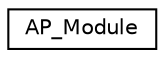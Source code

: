 digraph "Graphical Class Hierarchy"
{
 // INTERACTIVE_SVG=YES
  edge [fontname="Helvetica",fontsize="10",labelfontname="Helvetica",labelfontsize="10"];
  node [fontname="Helvetica",fontsize="10",shape=record];
  rankdir="LR";
  Node1 [label="AP_Module",height=0.2,width=0.4,color="black", fillcolor="white", style="filled",URL="$classAP__Module.html"];
}
